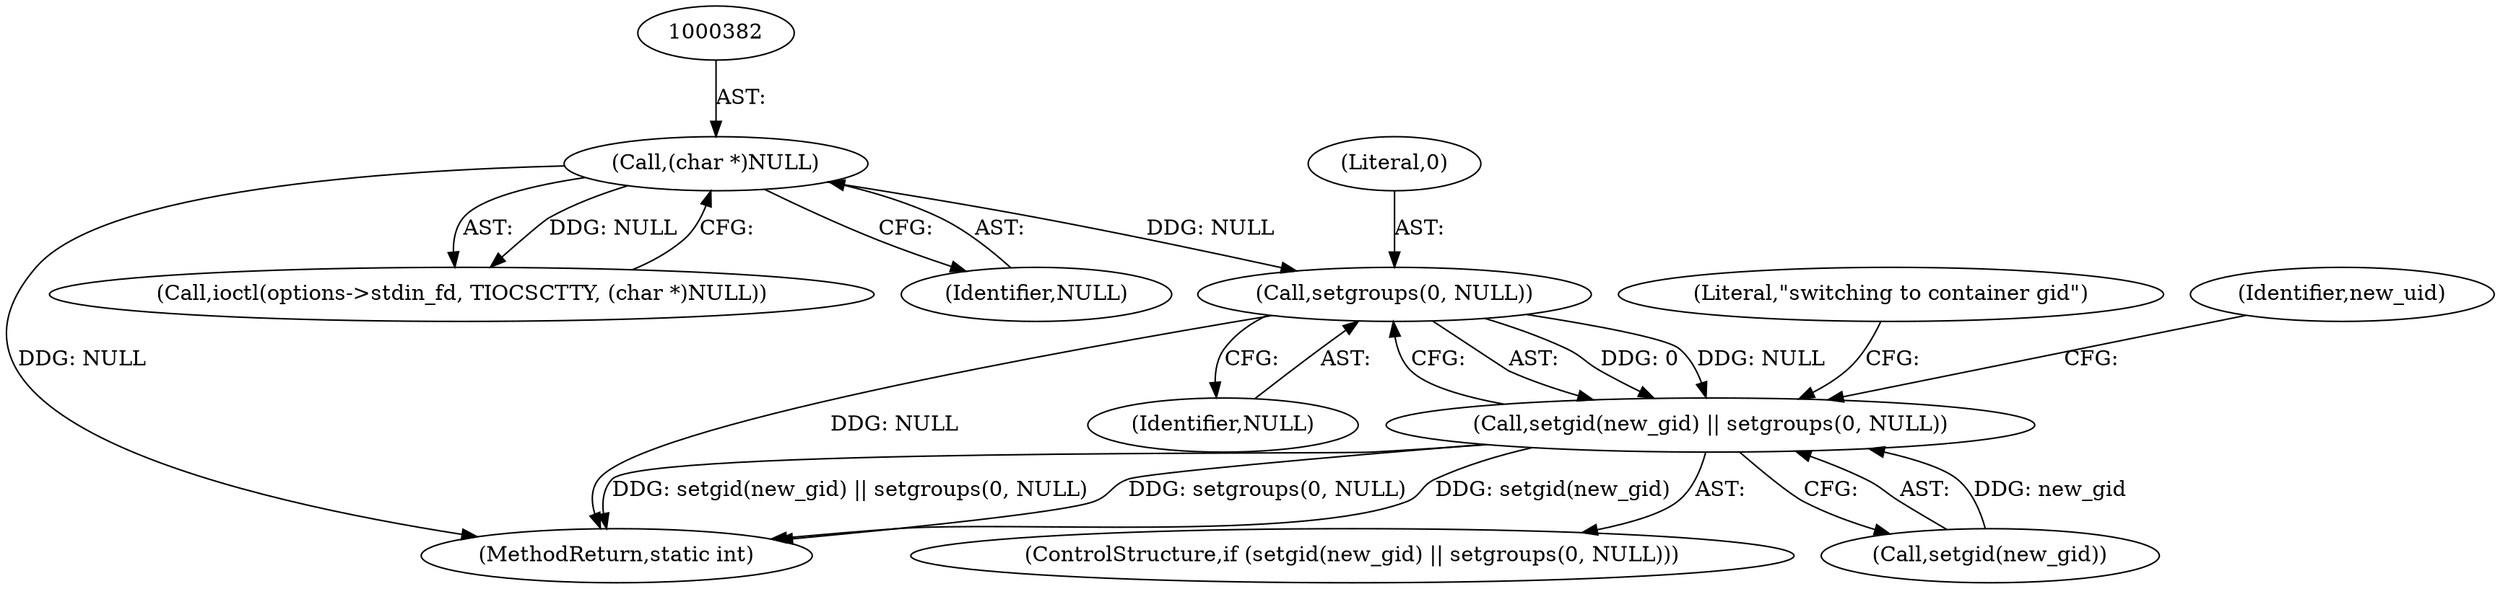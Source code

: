 digraph "0_lxc_5c3fcae78b63ac9dd56e36075903921bd9461f9e@API" {
"1000409" [label="(Call,setgroups(0, NULL))"];
"1000381" [label="(Call,(char *)NULL)"];
"1000406" [label="(Call,setgid(new_gid) || setgroups(0, NULL))"];
"1000410" [label="(Literal,0)"];
"1000696" [label="(MethodReturn,static int)"];
"1000414" [label="(Literal,\"switching to container gid\")"];
"1000381" [label="(Call,(char *)NULL)"];
"1000376" [label="(Call,ioctl(options->stdin_fd, TIOCSCTTY, (char *)NULL))"];
"1000405" [label="(ControlStructure,if (setgid(new_gid) || setgroups(0, NULL)))"];
"1000407" [label="(Call,setgid(new_gid))"];
"1000411" [label="(Identifier,NULL)"];
"1000406" [label="(Call,setgid(new_gid) || setgroups(0, NULL))"];
"1000383" [label="(Identifier,NULL)"];
"1000425" [label="(Identifier,new_uid)"];
"1000409" [label="(Call,setgroups(0, NULL))"];
"1000409" -> "1000406"  [label="AST: "];
"1000409" -> "1000411"  [label="CFG: "];
"1000410" -> "1000409"  [label="AST: "];
"1000411" -> "1000409"  [label="AST: "];
"1000406" -> "1000409"  [label="CFG: "];
"1000409" -> "1000696"  [label="DDG: NULL"];
"1000409" -> "1000406"  [label="DDG: 0"];
"1000409" -> "1000406"  [label="DDG: NULL"];
"1000381" -> "1000409"  [label="DDG: NULL"];
"1000381" -> "1000376"  [label="AST: "];
"1000381" -> "1000383"  [label="CFG: "];
"1000382" -> "1000381"  [label="AST: "];
"1000383" -> "1000381"  [label="AST: "];
"1000376" -> "1000381"  [label="CFG: "];
"1000381" -> "1000696"  [label="DDG: NULL"];
"1000381" -> "1000376"  [label="DDG: NULL"];
"1000406" -> "1000405"  [label="AST: "];
"1000406" -> "1000407"  [label="CFG: "];
"1000407" -> "1000406"  [label="AST: "];
"1000414" -> "1000406"  [label="CFG: "];
"1000425" -> "1000406"  [label="CFG: "];
"1000406" -> "1000696"  [label="DDG: setgroups(0, NULL)"];
"1000406" -> "1000696"  [label="DDG: setgid(new_gid)"];
"1000406" -> "1000696"  [label="DDG: setgid(new_gid) || setgroups(0, NULL)"];
"1000407" -> "1000406"  [label="DDG: new_gid"];
}
